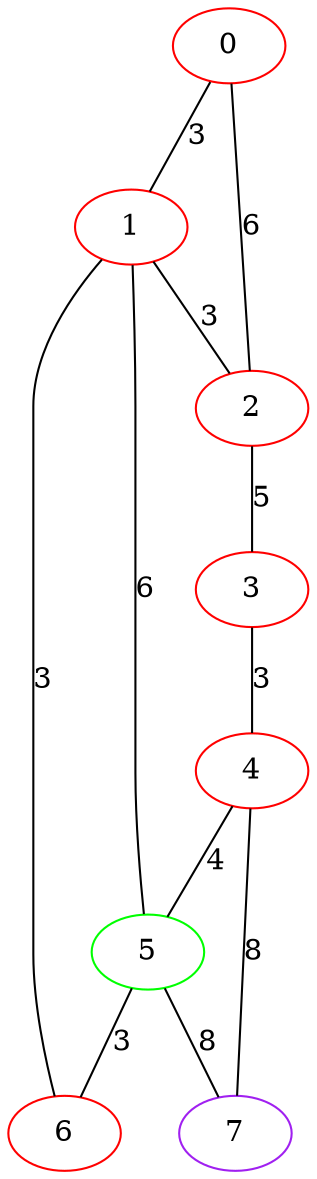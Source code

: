 graph "" {
0 [color=red, weight=1];
1 [color=red, weight=1];
2 [color=red, weight=1];
3 [color=red, weight=1];
4 [color=red, weight=1];
5 [color=green, weight=2];
6 [color=red, weight=1];
7 [color=purple, weight=4];
0 -- 1  [key=0, label=3];
0 -- 2  [key=0, label=6];
1 -- 2  [key=0, label=3];
1 -- 5  [key=0, label=6];
1 -- 6  [key=0, label=3];
2 -- 3  [key=0, label=5];
3 -- 4  [key=0, label=3];
4 -- 5  [key=0, label=4];
4 -- 7  [key=0, label=8];
5 -- 6  [key=0, label=3];
5 -- 7  [key=0, label=8];
}
